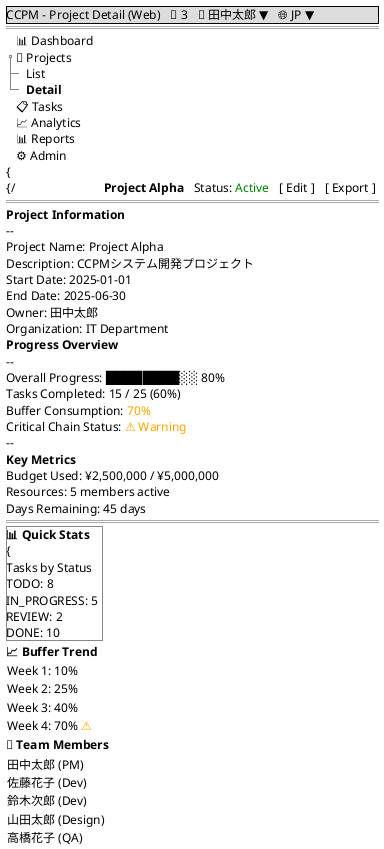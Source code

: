 @startsalt
{
  {* CCPM - Project Detail (Web) | 🔔 3 | 👤 田中太郎 ▼ | 🌐 JP ▼ }
  ==
  {T
    + 📊 Dashboard
    + 📁 Projects
    ++ List
    ++ <b>Detail</b>
    + 📋 Tasks
    + 📈 Analytics
    + 📊 Reports
    + ⚙️ Admin
    |
    {
      {/ <b>Project Alpha</b> | Status: <color:green>Active</color> | [ Edit ] | [ Export ] }
      ==
      {T
        <b>Project Information</b>
        --
        Project Name: Project Alpha
        Description: CCPMシステム開発プロジェクト
        Start Date: 2025-01-01
        End Date: 2025-06-30
        Owner: 田中太郎
        Organization: IT Department
        |
        <b>Progress Overview</b>
        --
        Overall Progress: ████████░░ 80%
        Tasks Completed: 15 / 25 (60%)
        Buffer Consumption: <color:orange>70%</color>
        Critical Chain Status: <color:orange>⚠️ Warning</color>
        --
        <b>Key Metrics</b>
        Budget Used: ¥2,500,000 / ¥5,000,000
        Resources: 5 members active
        Days Remaining: 45 days
      }
      ==
      {T+
        <b>📊 Quick Stats</b>
        {
          Tasks by Status
          TODO: 8
          IN_PROGRESS: 5
          REVIEW: 2
          DONE: 10
        }
        |
        <b>📈 Buffer Trend</b>
        {
          Week 1: 10%
          Week 2: 25%
          Week 3: 40%
          Week 4: 70% <color:orange>⚠️</color>
        }
        |
        <b>👥 Team Members</b>
        {
          田中太郎 (PM)
          佐藤花子 (Dev)
          鈴木次郎 (Dev)
          山田太郎 (Design)
          高橋花子 (QA)
        }
      }
      ==
      {T
        <b>Recent Activities</b>
        • 2025-01-22 10:30 - Task #103 updated by 鈴木次郎
        • 2025-01-22 09:15 - Task #105 moved to REVIEW by 高橋花子
        • 2025-01-21 16:45 - New member added: 山田太郎
        • 2025-01-21 14:20 - Milestone "Phase 1" completed
      }
    }
  }
  ==
  {* © 2025 CCPM System | Last updated: 2025-01-22 10:30 }
}
@endsalt